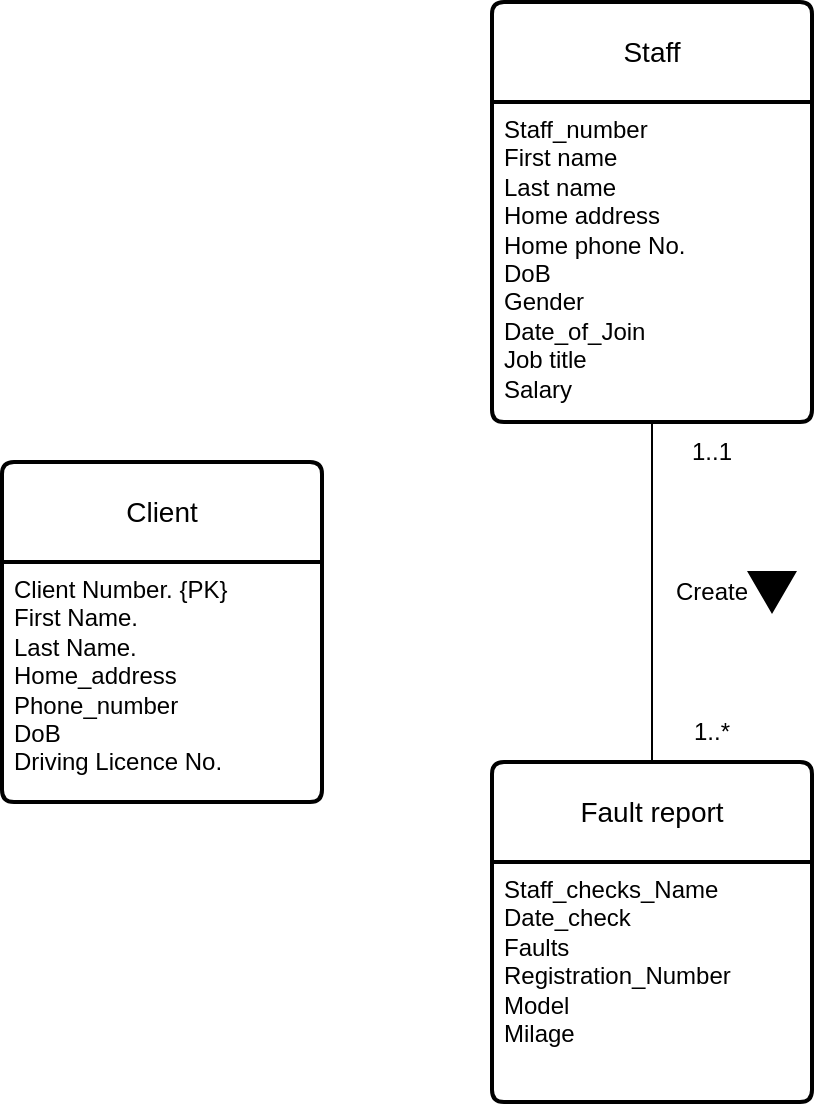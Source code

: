 <mxfile version="26.2.14">
  <diagram name="Page-1" id="CaXZUccrpuI2wGjqGpcp">
    <mxGraphModel dx="1068" dy="439" grid="1" gridSize="10" guides="1" tooltips="1" connect="1" arrows="1" fold="1" page="1" pageScale="1" pageWidth="850" pageHeight="1100" math="0" shadow="0">
      <root>
        <mxCell id="0" />
        <mxCell id="1" parent="0" />
        <mxCell id="dJJuNP9G8TQX1-1RSZGf-1" value="Fault report" style="swimlane;childLayout=stackLayout;horizontal=1;startSize=50;horizontalStack=0;rounded=1;fontSize=14;fontStyle=0;strokeWidth=2;resizeParent=0;resizeLast=1;shadow=0;dashed=0;align=center;arcSize=4;whiteSpace=wrap;html=1;" vertex="1" parent="1">
          <mxGeometry x="590" y="430" width="160" height="170" as="geometry" />
        </mxCell>
        <mxCell id="dJJuNP9G8TQX1-1RSZGf-2" value="Staff_checks_Name&lt;div&gt;Date_check&lt;/div&gt;&lt;div&gt;Faults&lt;/div&gt;&lt;div&gt;Registration_Number&lt;/div&gt;&lt;div&gt;Model&lt;/div&gt;&lt;div&gt;Milage&lt;br&gt;&lt;br&gt;&lt;div&gt;&lt;br&gt;&lt;/div&gt;&lt;/div&gt;" style="align=left;strokeColor=none;fillColor=none;spacingLeft=4;spacingRight=4;fontSize=12;verticalAlign=top;resizable=0;rotatable=0;part=1;html=1;whiteSpace=wrap;" vertex="1" parent="dJJuNP9G8TQX1-1RSZGf-1">
          <mxGeometry y="50" width="160" height="120" as="geometry" />
        </mxCell>
        <mxCell id="dJJuNP9G8TQX1-1RSZGf-4" value="Client" style="swimlane;childLayout=stackLayout;horizontal=1;startSize=50;horizontalStack=0;rounded=1;fontSize=14;fontStyle=0;strokeWidth=2;resizeParent=0;resizeLast=1;shadow=0;dashed=0;align=center;arcSize=4;whiteSpace=wrap;html=1;" vertex="1" parent="1">
          <mxGeometry x="345" y="280" width="160" height="170" as="geometry" />
        </mxCell>
        <mxCell id="dJJuNP9G8TQX1-1RSZGf-5" value="&lt;div&gt;&lt;div&gt;&lt;span style=&quot;background-color: transparent; color: light-dark(rgb(0, 0, 0), rgb(255, 255, 255));&quot;&gt;Client Number. {PK}&lt;/span&gt;&lt;/div&gt;&lt;/div&gt;&lt;div&gt;First Name.&lt;/div&gt;&lt;div&gt;Last Name.&lt;/div&gt;&lt;div&gt;Home_address&lt;/div&gt;&lt;div&gt;Phone_number&lt;/div&gt;&lt;div&gt;DoB&lt;/div&gt;&lt;div&gt;&lt;div&gt;Driving Licence No.&lt;/div&gt;&lt;/div&gt;&lt;div&gt;&lt;br&gt;&lt;/div&gt;" style="align=left;strokeColor=none;fillColor=none;spacingLeft=4;spacingRight=4;fontSize=12;verticalAlign=top;resizable=0;rotatable=0;part=1;html=1;whiteSpace=wrap;" vertex="1" parent="dJJuNP9G8TQX1-1RSZGf-4">
          <mxGeometry y="50" width="160" height="120" as="geometry" />
        </mxCell>
        <mxCell id="dJJuNP9G8TQX1-1RSZGf-6" value="Staff" style="swimlane;childLayout=stackLayout;horizontal=1;startSize=50;horizontalStack=0;rounded=1;fontSize=14;fontStyle=0;strokeWidth=2;resizeParent=0;resizeLast=1;shadow=0;dashed=0;align=center;arcSize=4;whiteSpace=wrap;html=1;" vertex="1" parent="1">
          <mxGeometry x="590" y="50" width="160" height="210" as="geometry" />
        </mxCell>
        <mxCell id="dJJuNP9G8TQX1-1RSZGf-7" value="&lt;div&gt;&lt;div&gt;Staff_number&lt;/div&gt;&lt;/div&gt;&lt;div&gt;First name&lt;/div&gt;&lt;div&gt;Last name&lt;/div&gt;&lt;div&gt;Home address&lt;/div&gt;&lt;div&gt;Home phone No.&lt;/div&gt;&lt;div&gt;DoB&lt;/div&gt;&lt;div&gt;Gender&lt;/div&gt;&lt;div&gt;Date_of_Join&lt;/div&gt;&lt;div&gt;Job title&lt;/div&gt;&lt;div&gt;Salary&lt;/div&gt;" style="align=left;strokeColor=none;fillColor=none;spacingLeft=4;spacingRight=4;fontSize=12;verticalAlign=top;resizable=0;rotatable=0;part=1;html=1;whiteSpace=wrap;" vertex="1" parent="dJJuNP9G8TQX1-1RSZGf-6">
          <mxGeometry y="50" width="160" height="160" as="geometry" />
        </mxCell>
        <mxCell id="dJJuNP9G8TQX1-1RSZGf-9" value="" style="endArrow=none;html=1;rounded=0;exitX=0.5;exitY=1;exitDx=0;exitDy=0;entryX=0.5;entryY=0;entryDx=0;entryDy=0;" edge="1" parent="1" source="dJJuNP9G8TQX1-1RSZGf-7" target="dJJuNP9G8TQX1-1RSZGf-1">
          <mxGeometry relative="1" as="geometry">
            <mxPoint x="280" y="330" as="sourcePoint" />
            <mxPoint x="440" y="330" as="targetPoint" />
          </mxGeometry>
        </mxCell>
        <mxCell id="dJJuNP9G8TQX1-1RSZGf-11" value="" style="shape=mxgraph.arrows2.wedgeArrow;html=1;bendable=0;startWidth=11.628;fillColor=strokeColor;defaultFillColor=invert;defaultGradientColor=invert;rounded=0;" edge="1" parent="1">
          <mxGeometry width="100" height="100" relative="1" as="geometry">
            <mxPoint x="730" y="335" as="sourcePoint" />
            <mxPoint x="730" y="355" as="targetPoint" />
          </mxGeometry>
        </mxCell>
        <mxCell id="dJJuNP9G8TQX1-1RSZGf-12" value="Create" style="text;html=1;align=center;verticalAlign=middle;whiteSpace=wrap;rounded=0;" vertex="1" parent="1">
          <mxGeometry x="670" y="330" width="60" height="30" as="geometry" />
        </mxCell>
        <mxCell id="dJJuNP9G8TQX1-1RSZGf-13" value="1..1" style="text;html=1;align=center;verticalAlign=middle;whiteSpace=wrap;rounded=0;" vertex="1" parent="1">
          <mxGeometry x="670" y="260" width="60" height="30" as="geometry" />
        </mxCell>
        <mxCell id="dJJuNP9G8TQX1-1RSZGf-14" value="1..*" style="text;html=1;align=center;verticalAlign=middle;whiteSpace=wrap;rounded=0;" vertex="1" parent="1">
          <mxGeometry x="670" y="400" width="60" height="30" as="geometry" />
        </mxCell>
      </root>
    </mxGraphModel>
  </diagram>
</mxfile>
